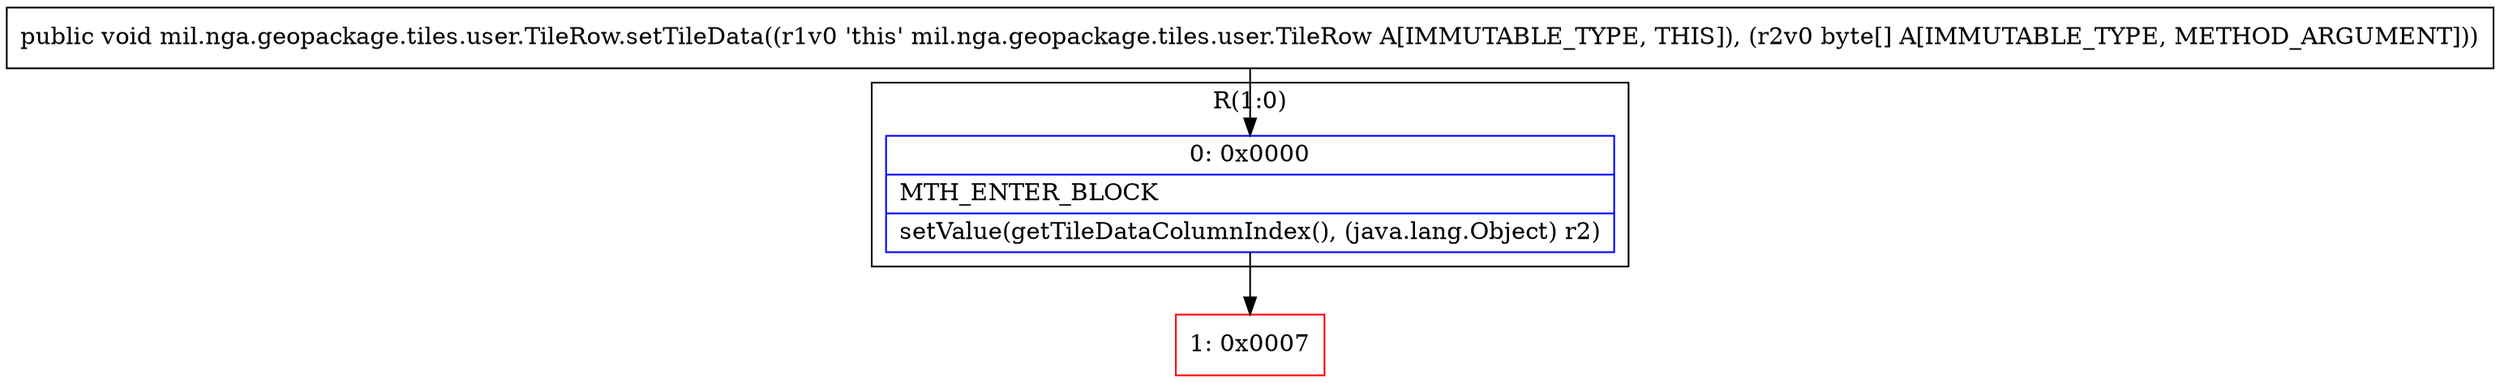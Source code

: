 digraph "CFG formil.nga.geopackage.tiles.user.TileRow.setTileData([B)V" {
subgraph cluster_Region_884110087 {
label = "R(1:0)";
node [shape=record,color=blue];
Node_0 [shape=record,label="{0\:\ 0x0000|MTH_ENTER_BLOCK\l|setValue(getTileDataColumnIndex(), (java.lang.Object) r2)\l}"];
}
Node_1 [shape=record,color=red,label="{1\:\ 0x0007}"];
MethodNode[shape=record,label="{public void mil.nga.geopackage.tiles.user.TileRow.setTileData((r1v0 'this' mil.nga.geopackage.tiles.user.TileRow A[IMMUTABLE_TYPE, THIS]), (r2v0 byte[] A[IMMUTABLE_TYPE, METHOD_ARGUMENT])) }"];
MethodNode -> Node_0;
Node_0 -> Node_1;
}

